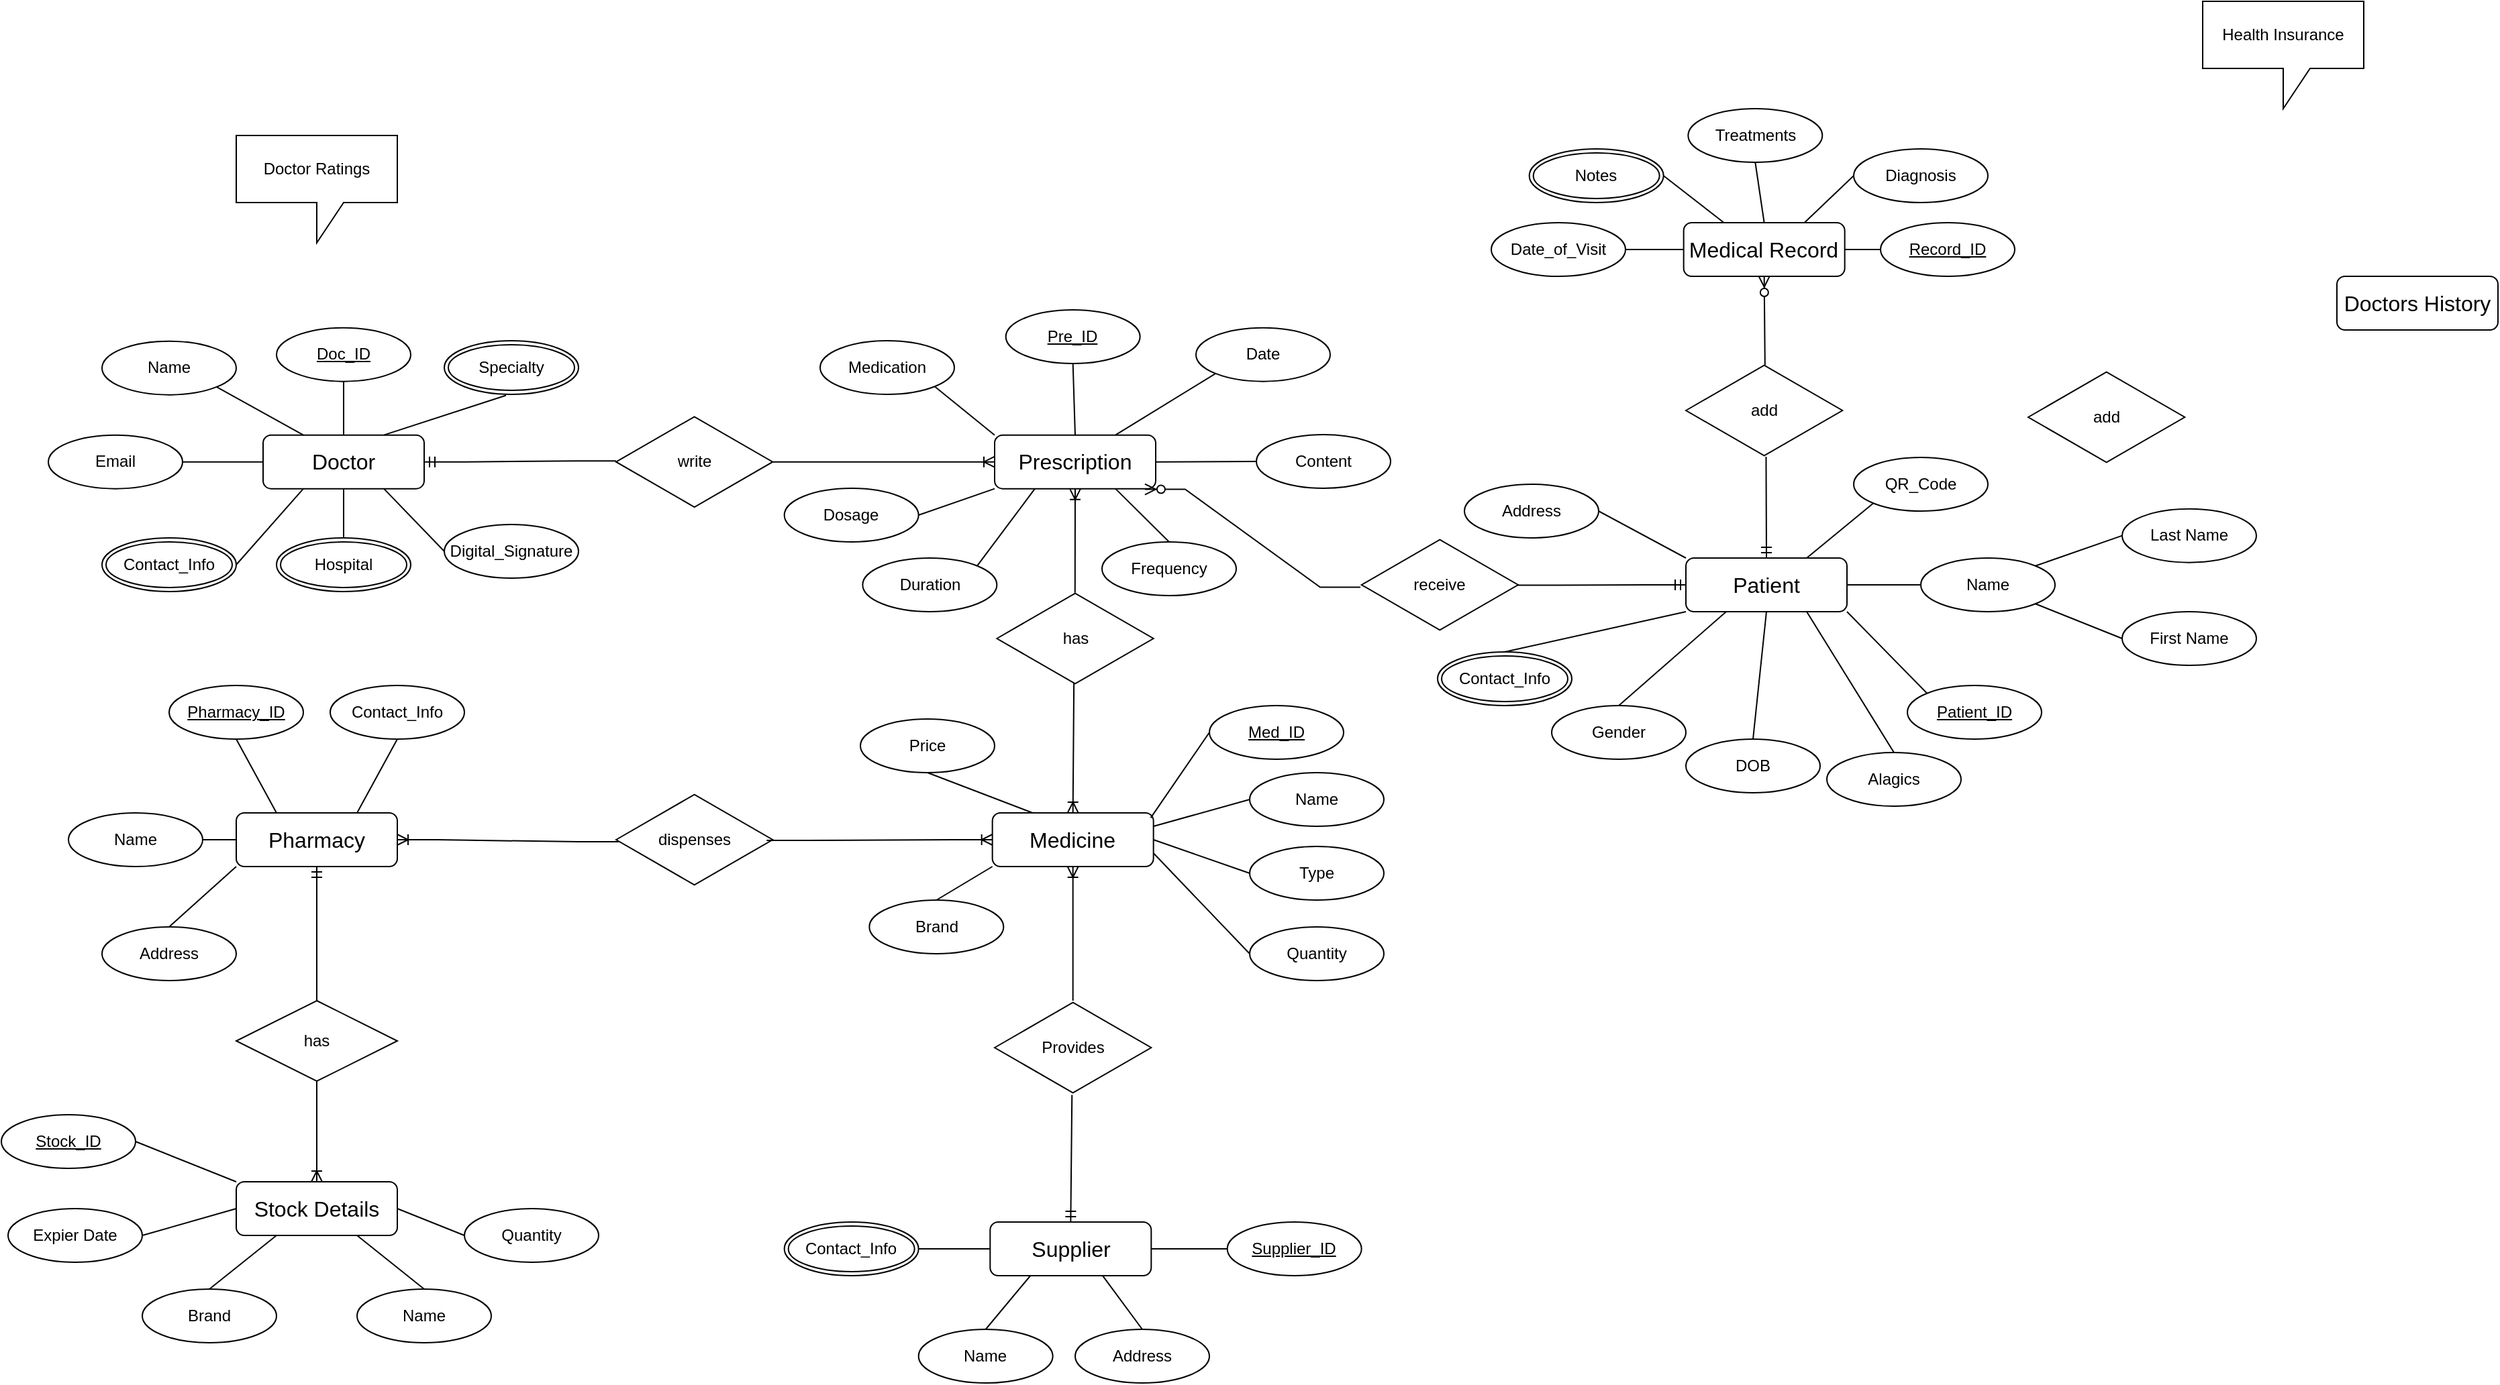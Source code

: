 <mxfile version="24.6.3" type="github">
  <diagram name="Page-1" id="iVzlun0QSoS3-AnxW-2T">
    <mxGraphModel dx="1509" dy="819" grid="1" gridSize="10" guides="1" tooltips="1" connect="1" arrows="1" fold="1" page="1" pageScale="1" pageWidth="850" pageHeight="1100" math="0" shadow="0">
      <root>
        <mxCell id="0" />
        <mxCell id="1" parent="0" />
        <mxCell id="OggEks25qi9N1Qm2_PGX-1" value="&lt;font size=&quot;3&quot;&gt;Doctor&lt;/font&gt;" style="rounded=1;whiteSpace=wrap;html=1;" vertex="1" parent="1">
          <mxGeometry x="455" y="573.33" width="120" height="40" as="geometry" />
        </mxCell>
        <mxCell id="OggEks25qi9N1Qm2_PGX-2" style="edgeStyle=orthogonalEdgeStyle;rounded=0;orthogonalLoop=1;jettySize=auto;html=1;exitX=0.5;exitY=1;exitDx=0;exitDy=0;" edge="1" parent="1" source="OggEks25qi9N1Qm2_PGX-1" target="OggEks25qi9N1Qm2_PGX-1">
          <mxGeometry relative="1" as="geometry" />
        </mxCell>
        <mxCell id="OggEks25qi9N1Qm2_PGX-3" value="&lt;font size=&quot;3&quot;&gt;Prescription&lt;/font&gt;" style="rounded=1;whiteSpace=wrap;html=1;" vertex="1" parent="1">
          <mxGeometry x="1000" y="573.33" width="120" height="40" as="geometry" />
        </mxCell>
        <mxCell id="OggEks25qi9N1Qm2_PGX-4" value="write" style="html=1;whiteSpace=wrap;aspect=fixed;shape=isoRectangle;" vertex="1" parent="1">
          <mxGeometry x="718" y="558.33" width="116.66" height="70" as="geometry" />
        </mxCell>
        <mxCell id="OggEks25qi9N1Qm2_PGX-5" value="&lt;font size=&quot;3&quot;&gt;Patient&lt;/font&gt;" style="rounded=1;whiteSpace=wrap;html=1;" vertex="1" parent="1">
          <mxGeometry x="1515" y="665" width="120" height="40" as="geometry" />
        </mxCell>
        <mxCell id="OggEks25qi9N1Qm2_PGX-6" value="&lt;font size=&quot;3&quot;&gt;Medicine&lt;/font&gt;" style="rounded=1;whiteSpace=wrap;html=1;" vertex="1" parent="1">
          <mxGeometry x="998.33" y="855" width="120" height="40" as="geometry" />
        </mxCell>
        <mxCell id="OggEks25qi9N1Qm2_PGX-7" value="&lt;font size=&quot;3&quot;&gt;Supplier&lt;/font&gt;" style="rounded=1;whiteSpace=wrap;html=1;" vertex="1" parent="1">
          <mxGeometry x="996.66" y="1160" width="120" height="40" as="geometry" />
        </mxCell>
        <mxCell id="OggEks25qi9N1Qm2_PGX-8" value="&lt;font size=&quot;3&quot;&gt;Pharmacy&lt;/font&gt;" style="rounded=1;whiteSpace=wrap;html=1;" vertex="1" parent="1">
          <mxGeometry x="435" y="855" width="120" height="40" as="geometry" />
        </mxCell>
        <mxCell id="OggEks25qi9N1Qm2_PGX-9" value="Provides" style="html=1;whiteSpace=wrap;aspect=fixed;shape=isoRectangle;" vertex="1" parent="1">
          <mxGeometry x="1000" y="995" width="116.66" height="70" as="geometry" />
        </mxCell>
        <mxCell id="OggEks25qi9N1Qm2_PGX-10" value="receive" style="html=1;whiteSpace=wrap;aspect=fixed;shape=isoRectangle;" vertex="1" parent="1">
          <mxGeometry x="1273.33" y="650" width="116.66" height="70" as="geometry" />
        </mxCell>
        <mxCell id="OggEks25qi9N1Qm2_PGX-11" value="dispenses" style="html=1;whiteSpace=wrap;aspect=fixed;shape=isoRectangle;" vertex="1" parent="1">
          <mxGeometry x="718" y="840" width="116.66" height="70" as="geometry" />
        </mxCell>
        <mxCell id="OggEks25qi9N1Qm2_PGX-12" value="Email" style="ellipse;whiteSpace=wrap;html=1;align=center;" vertex="1" parent="1">
          <mxGeometry x="295" y="573.33" width="100" height="40" as="geometry" />
        </mxCell>
        <mxCell id="OggEks25qi9N1Qm2_PGX-14" value="Name" style="ellipse;whiteSpace=wrap;html=1;align=center;" vertex="1" parent="1">
          <mxGeometry x="335" y="503.33" width="100" height="40" as="geometry" />
        </mxCell>
        <mxCell id="OggEks25qi9N1Qm2_PGX-15" value="Date" style="ellipse;whiteSpace=wrap;html=1;align=center;" vertex="1" parent="1">
          <mxGeometry x="1150" y="493.33" width="100" height="40" as="geometry" />
        </mxCell>
        <mxCell id="OggEks25qi9N1Qm2_PGX-17" value="Gender" style="ellipse;whiteSpace=wrap;html=1;align=center;" vertex="1" parent="1">
          <mxGeometry x="1415" y="775" width="100" height="40" as="geometry" />
        </mxCell>
        <mxCell id="OggEks25qi9N1Qm2_PGX-18" value="Name" style="ellipse;whiteSpace=wrap;html=1;align=center;" vertex="1" parent="1">
          <mxGeometry x="1690" y="665" width="100" height="40" as="geometry" />
        </mxCell>
        <mxCell id="OggEks25qi9N1Qm2_PGX-19" value="DOB" style="ellipse;whiteSpace=wrap;html=1;align=center;" vertex="1" parent="1">
          <mxGeometry x="1515" y="800" width="100" height="40" as="geometry" />
        </mxCell>
        <mxCell id="OggEks25qi9N1Qm2_PGX-20" value="has" style="html=1;whiteSpace=wrap;aspect=fixed;shape=isoRectangle;" vertex="1" parent="1">
          <mxGeometry x="1001.67" y="690" width="116.66" height="70" as="geometry" />
        </mxCell>
        <mxCell id="OggEks25qi9N1Qm2_PGX-21" value="Name" style="ellipse;whiteSpace=wrap;html=1;align=center;" vertex="1" parent="1">
          <mxGeometry x="310" y="855" width="100" height="40" as="geometry" />
        </mxCell>
        <mxCell id="OggEks25qi9N1Qm2_PGX-23" value="Contact_Info" style="ellipse;whiteSpace=wrap;html=1;align=center;" vertex="1" parent="1">
          <mxGeometry x="505" y="760" width="100" height="40" as="geometry" />
        </mxCell>
        <mxCell id="OggEks25qi9N1Qm2_PGX-24" value="Name" style="ellipse;whiteSpace=wrap;html=1;align=center;" vertex="1" parent="1">
          <mxGeometry x="943.33" y="1240" width="100" height="40" as="geometry" />
        </mxCell>
        <mxCell id="OggEks25qi9N1Qm2_PGX-25" value="Name" style="ellipse;whiteSpace=wrap;html=1;align=center;" vertex="1" parent="1">
          <mxGeometry x="1190" y="825" width="100" height="40" as="geometry" />
        </mxCell>
        <mxCell id="OggEks25qi9N1Qm2_PGX-26" value="Type" style="ellipse;whiteSpace=wrap;html=1;align=center;" vertex="1" parent="1">
          <mxGeometry x="1190" y="880" width="100" height="40" as="geometry" />
        </mxCell>
        <mxCell id="OggEks25qi9N1Qm2_PGX-27" value="Quantity" style="ellipse;whiteSpace=wrap;html=1;align=center;" vertex="1" parent="1">
          <mxGeometry x="1190" y="940" width="100" height="40" as="geometry" />
        </mxCell>
        <mxCell id="OggEks25qi9N1Qm2_PGX-28" style="edgeStyle=orthogonalEdgeStyle;rounded=0;orthogonalLoop=1;jettySize=auto;html=1;exitX=0.5;exitY=1;exitDx=0;exitDy=0;" edge="1" parent="1" source="OggEks25qi9N1Qm2_PGX-26" target="OggEks25qi9N1Qm2_PGX-26">
          <mxGeometry relative="1" as="geometry" />
        </mxCell>
        <mxCell id="OggEks25qi9N1Qm2_PGX-29" value="Price" style="ellipse;whiteSpace=wrap;html=1;align=center;" vertex="1" parent="1">
          <mxGeometry x="900.0" y="785" width="100" height="40" as="geometry" />
        </mxCell>
        <mxCell id="OggEks25qi9N1Qm2_PGX-30" style="line;strokeWidth=1;rotatable=0;dashed=0;labelPosition=right;align=left;verticalAlign=middle;spacingTop=0;spacingLeft=6;points=[];portConstraint=eastwest;" edge="1" parent="1">
          <mxGeometry relative="1" as="geometry">
            <mxPoint x="475" y="900" as="targetPoint" />
            <mxPoint x="419.729" y="789.618" as="sourcePoint" />
          </mxGeometry>
        </mxCell>
        <mxCell id="OggEks25qi9N1Qm2_PGX-32" value="" style="endArrow=none;html=1;rounded=0;exitX=1;exitY=0.5;exitDx=0;exitDy=0;entryX=0;entryY=0.5;entryDx=0;entryDy=0;" edge="1" parent="1" source="OggEks25qi9N1Qm2_PGX-21" target="OggEks25qi9N1Qm2_PGX-8">
          <mxGeometry relative="1" as="geometry">
            <mxPoint x="575" y="910" as="sourcePoint" />
            <mxPoint x="735" y="910" as="targetPoint" />
          </mxGeometry>
        </mxCell>
        <mxCell id="OggEks25qi9N1Qm2_PGX-33" value="" style="endArrow=none;html=1;rounded=0;exitX=0.5;exitY=1;exitDx=0;exitDy=0;entryX=0.25;entryY=0;entryDx=0;entryDy=0;" edge="1" parent="1" source="OggEks25qi9N1Qm2_PGX-95" target="OggEks25qi9N1Qm2_PGX-8">
          <mxGeometry relative="1" as="geometry">
            <mxPoint x="375.0" y="860.0" as="sourcePoint" />
            <mxPoint x="430" y="840" as="targetPoint" />
          </mxGeometry>
        </mxCell>
        <mxCell id="OggEks25qi9N1Qm2_PGX-35" value="" style="endArrow=none;html=1;rounded=0;entryX=0.75;entryY=0;entryDx=0;entryDy=0;exitX=0.5;exitY=1;exitDx=0;exitDy=0;" edge="1" parent="1" source="OggEks25qi9N1Qm2_PGX-23" target="OggEks25qi9N1Qm2_PGX-8">
          <mxGeometry relative="1" as="geometry">
            <mxPoint x="565" y="790" as="sourcePoint" />
            <mxPoint x="555" y="895" as="targetPoint" />
          </mxGeometry>
        </mxCell>
        <mxCell id="OggEks25qi9N1Qm2_PGX-36" value="" style="endArrow=none;html=1;rounded=0;entryX=0.25;entryY=0;entryDx=0;entryDy=0;exitX=0.5;exitY=1;exitDx=0;exitDy=0;" edge="1" parent="1" source="OggEks25qi9N1Qm2_PGX-29" target="OggEks25qi9N1Qm2_PGX-6">
          <mxGeometry relative="1" as="geometry">
            <mxPoint x="785" y="780" as="sourcePoint" />
            <mxPoint x="945" y="780" as="targetPoint" />
          </mxGeometry>
        </mxCell>
        <mxCell id="OggEks25qi9N1Qm2_PGX-37" value="" style="endArrow=none;html=1;rounded=0;entryX=0;entryY=0.5;entryDx=0;entryDy=0;exitX=1;exitY=0.75;exitDx=0;exitDy=0;" edge="1" parent="1" source="OggEks25qi9N1Qm2_PGX-6" target="OggEks25qi9N1Qm2_PGX-27">
          <mxGeometry relative="1" as="geometry">
            <mxPoint x="1098.33" y="970.14" as="sourcePoint" />
            <mxPoint x="1133.33" y="929.14" as="targetPoint" />
          </mxGeometry>
        </mxCell>
        <mxCell id="OggEks25qi9N1Qm2_PGX-38" value="" style="endArrow=none;html=1;rounded=0;exitX=1;exitY=0.25;exitDx=0;exitDy=0;entryX=0;entryY=0.5;entryDx=0;entryDy=0;" edge="1" parent="1" source="OggEks25qi9N1Qm2_PGX-6" target="OggEks25qi9N1Qm2_PGX-25">
          <mxGeometry relative="1" as="geometry">
            <mxPoint x="1144.16" y="906" as="sourcePoint" />
            <mxPoint x="1179" y="865" as="targetPoint" />
          </mxGeometry>
        </mxCell>
        <mxCell id="OggEks25qi9N1Qm2_PGX-39" value="" style="endArrow=none;html=1;rounded=0;entryX=0;entryY=0.5;entryDx=0;entryDy=0;exitX=1;exitY=0.5;exitDx=0;exitDy=0;" edge="1" parent="1" source="OggEks25qi9N1Qm2_PGX-6" target="OggEks25qi9N1Qm2_PGX-26">
          <mxGeometry relative="1" as="geometry">
            <mxPoint x="1151.66" y="941" as="sourcePoint" />
            <mxPoint x="1186.66" y="900" as="targetPoint" />
          </mxGeometry>
        </mxCell>
        <mxCell id="OggEks25qi9N1Qm2_PGX-40" value="" style="endArrow=none;html=1;rounded=0;entryX=0;entryY=0.5;entryDx=0;entryDy=0;exitX=0.983;exitY=0.092;exitDx=0;exitDy=0;exitPerimeter=0;" edge="1" parent="1" source="OggEks25qi9N1Qm2_PGX-6" target="OggEks25qi9N1Qm2_PGX-98">
          <mxGeometry relative="1" as="geometry">
            <mxPoint x="1111.66" y="831" as="sourcePoint" />
            <mxPoint x="1151.66" y="795" as="targetPoint" />
          </mxGeometry>
        </mxCell>
        <mxCell id="OggEks25qi9N1Qm2_PGX-41" value="" style="endArrow=none;html=1;rounded=0;entryX=0;entryY=0.5;entryDx=0;entryDy=0;exitX=1;exitY=0.5;exitDx=0;exitDy=0;" edge="1" parent="1" source="OggEks25qi9N1Qm2_PGX-7" target="OggEks25qi9N1Qm2_PGX-99">
          <mxGeometry relative="1" as="geometry">
            <mxPoint x="768.33" y="1265" as="sourcePoint" />
            <mxPoint x="1173.33" y="1180" as="targetPoint" />
          </mxGeometry>
        </mxCell>
        <mxCell id="OggEks25qi9N1Qm2_PGX-42" value="" style="endArrow=none;html=1;rounded=0;entryX=0.5;entryY=0;entryDx=0;entryDy=0;exitX=0.25;exitY=1;exitDx=0;exitDy=0;" edge="1" parent="1" source="OggEks25qi9N1Qm2_PGX-7" target="OggEks25qi9N1Qm2_PGX-24">
          <mxGeometry relative="1" as="geometry">
            <mxPoint x="778.33" y="1295" as="sourcePoint" />
            <mxPoint x="938.33" y="1295" as="targetPoint" />
          </mxGeometry>
        </mxCell>
        <mxCell id="OggEks25qi9N1Qm2_PGX-43" value="" style="endArrow=none;html=1;rounded=0;entryX=0;entryY=0.5;entryDx=0;entryDy=0;exitX=1;exitY=0.5;exitDx=0;exitDy=0;" edge="1" parent="1" source="OggEks25qi9N1Qm2_PGX-169" target="OggEks25qi9N1Qm2_PGX-7">
          <mxGeometry relative="1" as="geometry">
            <mxPoint x="943.33" y="1180" as="sourcePoint" />
            <mxPoint x="978.33" y="1172.5" as="targetPoint" />
          </mxGeometry>
        </mxCell>
        <mxCell id="OggEks25qi9N1Qm2_PGX-44" value="" style="endArrow=none;html=1;rounded=0;exitX=1;exitY=1;exitDx=0;exitDy=0;entryX=0;entryY=0;entryDx=0;entryDy=0;" edge="1" parent="1" source="OggEks25qi9N1Qm2_PGX-5" target="OggEks25qi9N1Qm2_PGX-165">
          <mxGeometry relative="1" as="geometry">
            <mxPoint x="1965" y="630" as="sourcePoint" />
            <mxPoint x="1480" y="598.33" as="targetPoint" />
          </mxGeometry>
        </mxCell>
        <mxCell id="OggEks25qi9N1Qm2_PGX-45" value="" style="endArrow=none;html=1;rounded=0;exitX=1;exitY=0.5;exitDx=0;exitDy=0;entryX=0;entryY=0.5;entryDx=0;entryDy=0;" edge="1" parent="1" source="OggEks25qi9N1Qm2_PGX-5" target="OggEks25qi9N1Qm2_PGX-18">
          <mxGeometry relative="1" as="geometry">
            <mxPoint x="1955" y="659.17" as="sourcePoint" />
            <mxPoint x="2115" y="659.17" as="targetPoint" />
          </mxGeometry>
        </mxCell>
        <mxCell id="OggEks25qi9N1Qm2_PGX-46" value="" style="endArrow=none;html=1;rounded=0;exitX=0.5;exitY=1;exitDx=0;exitDy=0;entryX=0.5;entryY=0;entryDx=0;entryDy=0;" edge="1" parent="1" source="OggEks25qi9N1Qm2_PGX-5" target="OggEks25qi9N1Qm2_PGX-19">
          <mxGeometry relative="1" as="geometry">
            <mxPoint x="1945" y="700" as="sourcePoint" />
            <mxPoint x="2105" y="700" as="targetPoint" />
          </mxGeometry>
        </mxCell>
        <mxCell id="OggEks25qi9N1Qm2_PGX-47" value="" style="endArrow=none;html=1;rounded=0;exitX=0.25;exitY=1;exitDx=0;exitDy=0;entryX=0.5;entryY=0;entryDx=0;entryDy=0;" edge="1" parent="1" source="OggEks25qi9N1Qm2_PGX-5" target="OggEks25qi9N1Qm2_PGX-17">
          <mxGeometry relative="1" as="geometry">
            <mxPoint x="1935" y="730" as="sourcePoint" />
            <mxPoint x="2095" y="730" as="targetPoint" />
          </mxGeometry>
        </mxCell>
        <mxCell id="OggEks25qi9N1Qm2_PGX-48" value="" style="endArrow=none;html=1;rounded=0;exitX=0.5;exitY=0;exitDx=0;exitDy=0;entryX=0;entryY=1;entryDx=0;entryDy=0;" edge="1" parent="1" source="OggEks25qi9N1Qm2_PGX-109" target="OggEks25qi9N1Qm2_PGX-5">
          <mxGeometry relative="1" as="geometry">
            <mxPoint x="1390" y="735" as="sourcePoint" />
            <mxPoint x="2085" y="760" as="targetPoint" />
          </mxGeometry>
        </mxCell>
        <mxCell id="OggEks25qi9N1Qm2_PGX-49" value="" style="endArrow=none;html=1;rounded=0;entryX=0;entryY=0.5;entryDx=0;entryDy=0;exitX=1;exitY=0.5;exitDx=0;exitDy=0;" edge="1" parent="1" source="OggEks25qi9N1Qm2_PGX-12" target="OggEks25qi9N1Qm2_PGX-1">
          <mxGeometry relative="1" as="geometry">
            <mxPoint x="355" y="663.33" as="sourcePoint" />
            <mxPoint x="515" y="663.33" as="targetPoint" />
          </mxGeometry>
        </mxCell>
        <mxCell id="OggEks25qi9N1Qm2_PGX-50" value="" style="endArrow=none;html=1;rounded=0;entryX=0.25;entryY=0;entryDx=0;entryDy=0;exitX=1;exitY=1;exitDx=0;exitDy=0;" edge="1" parent="1" source="OggEks25qi9N1Qm2_PGX-14" target="OggEks25qi9N1Qm2_PGX-1">
          <mxGeometry relative="1" as="geometry">
            <mxPoint x="325" y="673.33" as="sourcePoint" />
            <mxPoint x="485" y="673.33" as="targetPoint" />
          </mxGeometry>
        </mxCell>
        <mxCell id="OggEks25qi9N1Qm2_PGX-51" value="" style="endArrow=none;html=1;rounded=0;entryX=0.5;entryY=0;entryDx=0;entryDy=0;exitX=0.5;exitY=1;exitDx=0;exitDy=0;" edge="1" parent="1" source="OggEks25qi9N1Qm2_PGX-66" target="OggEks25qi9N1Qm2_PGX-1">
          <mxGeometry relative="1" as="geometry">
            <mxPoint x="515" y="543.33" as="sourcePoint" />
            <mxPoint x="505" y="683.33" as="targetPoint" />
          </mxGeometry>
        </mxCell>
        <mxCell id="OggEks25qi9N1Qm2_PGX-52" value="" style="endArrow=none;html=1;rounded=0;entryX=0.46;entryY=1.018;entryDx=0;entryDy=0;exitX=0.75;exitY=0;exitDx=0;exitDy=0;entryPerimeter=0;" edge="1" parent="1" source="OggEks25qi9N1Qm2_PGX-1" target="OggEks25qi9N1Qm2_PGX-131">
          <mxGeometry relative="1" as="geometry">
            <mxPoint x="395" y="703.33" as="sourcePoint" />
            <mxPoint x="645.0" y="543.33" as="targetPoint" />
          </mxGeometry>
        </mxCell>
        <mxCell id="OggEks25qi9N1Qm2_PGX-53" value="" style="endArrow=none;html=1;rounded=0;entryX=0.5;entryY=1;entryDx=0;entryDy=0;exitX=0.5;exitY=0;exitDx=0;exitDy=0;" edge="1" parent="1" source="OggEks25qi9N1Qm2_PGX-3" target="OggEks25qi9N1Qm2_PGX-96">
          <mxGeometry relative="1" as="geometry">
            <mxPoint x="540" y="693.33" as="sourcePoint" />
            <mxPoint x="1045" y="520" as="targetPoint" />
          </mxGeometry>
        </mxCell>
        <mxCell id="OggEks25qi9N1Qm2_PGX-54" value="" style="endArrow=none;html=1;rounded=0;entryX=0;entryY=1;entryDx=0;entryDy=0;exitX=0.75;exitY=0;exitDx=0;exitDy=0;" edge="1" parent="1" source="OggEks25qi9N1Qm2_PGX-3" target="OggEks25qi9N1Qm2_PGX-15">
          <mxGeometry relative="1" as="geometry">
            <mxPoint x="750" y="653.33" as="sourcePoint" />
            <mxPoint x="910" y="653.33" as="targetPoint" />
          </mxGeometry>
        </mxCell>
        <mxCell id="OggEks25qi9N1Qm2_PGX-55" value="" style="edgeStyle=entityRelationEdgeStyle;fontSize=12;html=1;endArrow=ERoneToMany;rounded=0;entryX=0;entryY=0.5;entryDx=0;entryDy=0;exitX=0.961;exitY=0.507;exitDx=0;exitDy=0;exitPerimeter=0;" edge="1" parent="1" source="OggEks25qi9N1Qm2_PGX-11" target="OggEks25qi9N1Qm2_PGX-6">
          <mxGeometry width="100" height="100" relative="1" as="geometry">
            <mxPoint x="875" y="880" as="sourcePoint" />
            <mxPoint x="975" y="780" as="targetPoint" />
          </mxGeometry>
        </mxCell>
        <mxCell id="OggEks25qi9N1Qm2_PGX-56" value="" style="edgeStyle=entityRelationEdgeStyle;fontSize=12;html=1;endArrow=ERoneToMany;rounded=0;exitX=0.018;exitY=0.522;exitDx=0;exitDy=0;exitPerimeter=0;entryX=1;entryY=0.5;entryDx=0;entryDy=0;" edge="1" parent="1" source="OggEks25qi9N1Qm2_PGX-11" target="OggEks25qi9N1Qm2_PGX-8">
          <mxGeometry width="100" height="100" relative="1" as="geometry">
            <mxPoint x="567" y="900" as="sourcePoint" />
            <mxPoint x="685" y="990" as="targetPoint" />
          </mxGeometry>
        </mxCell>
        <mxCell id="OggEks25qi9N1Qm2_PGX-57" value="" style="edgeStyle=entityRelationEdgeStyle;fontSize=12;html=1;endArrow=ERmandOne;rounded=0;exitX=-0.001;exitY=0.49;exitDx=0;exitDy=0;exitPerimeter=0;entryX=1;entryY=0.5;entryDx=0;entryDy=0;" edge="1" parent="1" source="OggEks25qi9N1Qm2_PGX-4" target="OggEks25qi9N1Qm2_PGX-1">
          <mxGeometry width="100" height="100" relative="1" as="geometry">
            <mxPoint x="1345" y="800" as="sourcePoint" />
            <mxPoint x="1445" y="700" as="targetPoint" />
          </mxGeometry>
        </mxCell>
        <mxCell id="OggEks25qi9N1Qm2_PGX-58" value="" style="edgeStyle=entityRelationEdgeStyle;fontSize=12;html=1;endArrow=ERoneToMany;rounded=0;entryX=0;entryY=0.5;entryDx=0;entryDy=0;exitX=1.002;exitY=0.501;exitDx=0;exitDy=0;exitPerimeter=0;" edge="1" parent="1" source="OggEks25qi9N1Qm2_PGX-4" target="OggEks25qi9N1Qm2_PGX-3">
          <mxGeometry width="100" height="100" relative="1" as="geometry">
            <mxPoint x="1345" y="800" as="sourcePoint" />
            <mxPoint x="1445" y="700" as="targetPoint" />
          </mxGeometry>
        </mxCell>
        <mxCell id="OggEks25qi9N1Qm2_PGX-59" value="" style="fontSize=12;html=1;endArrow=ERoneToMany;rounded=0;entryX=0.5;entryY=1;entryDx=0;entryDy=0;exitX=0.499;exitY=0.013;exitDx=0;exitDy=0;exitPerimeter=0;" edge="1" parent="1" source="OggEks25qi9N1Qm2_PGX-20" target="OggEks25qi9N1Qm2_PGX-3">
          <mxGeometry width="100" height="100" relative="1" as="geometry">
            <mxPoint x="825" y="740" as="sourcePoint" />
            <mxPoint x="925" y="640" as="targetPoint" />
          </mxGeometry>
        </mxCell>
        <mxCell id="OggEks25qi9N1Qm2_PGX-60" value="" style="fontSize=12;html=1;endArrow=ERoneToMany;rounded=0;entryX=0.5;entryY=0;entryDx=0;entryDy=0;exitX=0.492;exitY=0.974;exitDx=0;exitDy=0;exitPerimeter=0;" edge="1" parent="1" source="OggEks25qi9N1Qm2_PGX-20" target="OggEks25qi9N1Qm2_PGX-6">
          <mxGeometry width="100" height="100" relative="1" as="geometry">
            <mxPoint x="860" y="760" as="sourcePoint" />
            <mxPoint x="960" y="660" as="targetPoint" />
          </mxGeometry>
        </mxCell>
        <mxCell id="OggEks25qi9N1Qm2_PGX-61" value="" style="edgeStyle=entityRelationEdgeStyle;fontSize=12;html=1;endArrow=ERmandOne;rounded=0;entryX=0;entryY=0.5;entryDx=0;entryDy=0;exitX=0.994;exitY=0.504;exitDx=0;exitDy=0;exitPerimeter=0;" edge="1" parent="1" source="OggEks25qi9N1Qm2_PGX-10" target="OggEks25qi9N1Qm2_PGX-5">
          <mxGeometry width="100" height="100" relative="1" as="geometry">
            <mxPoint x="1375" y="650" as="sourcePoint" />
            <mxPoint x="1475" y="550" as="targetPoint" />
          </mxGeometry>
        </mxCell>
        <mxCell id="OggEks25qi9N1Qm2_PGX-62" value="" style="fontSize=12;html=1;endArrow=ERoneToMany;rounded=0;entryX=0.5;entryY=1;entryDx=0;entryDy=0;exitX=0.5;exitY=0;exitDx=0;exitDy=0;exitPerimeter=0;" edge="1" parent="1" source="OggEks25qi9N1Qm2_PGX-9" target="OggEks25qi9N1Qm2_PGX-6">
          <mxGeometry width="100" height="100" relative="1" as="geometry">
            <mxPoint x="855" y="1140" as="sourcePoint" />
            <mxPoint x="955" y="1040" as="targetPoint" />
          </mxGeometry>
        </mxCell>
        <mxCell id="OggEks25qi9N1Qm2_PGX-63" value="" style="fontSize=12;html=1;endArrow=ERmandOne;rounded=0;entryX=0.5;entryY=0;entryDx=0;entryDy=0;exitX=0.494;exitY=1.003;exitDx=0;exitDy=0;exitPerimeter=0;" edge="1" parent="1" source="OggEks25qi9N1Qm2_PGX-9" target="OggEks25qi9N1Qm2_PGX-7">
          <mxGeometry width="100" height="100" relative="1" as="geometry">
            <mxPoint x="995" y="1170" as="sourcePoint" />
            <mxPoint x="1095" y="1070" as="targetPoint" />
          </mxGeometry>
        </mxCell>
        <mxCell id="OggEks25qi9N1Qm2_PGX-64" value="" style="endArrow=none;html=1;rounded=0;entryX=0.5;entryY=1;entryDx=0;entryDy=0;exitX=0.5;exitY=0;exitDx=0;exitDy=0;" edge="1" parent="1" source="OggEks25qi9N1Qm2_PGX-65" target="OggEks25qi9N1Qm2_PGX-1">
          <mxGeometry relative="1" as="geometry">
            <mxPoint x="235" y="720" as="sourcePoint" />
            <mxPoint x="395" y="720" as="targetPoint" />
          </mxGeometry>
        </mxCell>
        <mxCell id="OggEks25qi9N1Qm2_PGX-65" value="Hospital" style="ellipse;shape=doubleEllipse;margin=3;whiteSpace=wrap;html=1;align=center;" vertex="1" parent="1">
          <mxGeometry x="465" y="650" width="100" height="40" as="geometry" />
        </mxCell>
        <mxCell id="OggEks25qi9N1Qm2_PGX-66" value="Doc_ID" style="ellipse;whiteSpace=wrap;html=1;align=center;fontStyle=4;" vertex="1" parent="1">
          <mxGeometry x="465" y="493.33" width="100" height="40" as="geometry" />
        </mxCell>
        <mxCell id="OggEks25qi9N1Qm2_PGX-67" value="Content" style="ellipse;whiteSpace=wrap;html=1;align=center;" vertex="1" parent="1">
          <mxGeometry x="1195" y="573" width="100" height="40" as="geometry" />
        </mxCell>
        <mxCell id="OggEks25qi9N1Qm2_PGX-68" value="" style="endArrow=none;html=1;rounded=0;exitX=1;exitY=0.5;exitDx=0;exitDy=0;entryX=0;entryY=0.5;entryDx=0;entryDy=0;" edge="1" parent="1" source="OggEks25qi9N1Qm2_PGX-3" target="OggEks25qi9N1Qm2_PGX-67">
          <mxGeometry relative="1" as="geometry">
            <mxPoint x="1075" y="650" as="sourcePoint" />
            <mxPoint x="1235" y="650" as="targetPoint" />
          </mxGeometry>
        </mxCell>
        <mxCell id="OggEks25qi9N1Qm2_PGX-69" value="" style="edgeStyle=entityRelationEdgeStyle;fontSize=12;html=1;endArrow=ERzeroToMany;endFill=1;rounded=0;entryX=0.933;entryY=1.011;entryDx=0;entryDy=0;entryPerimeter=0;exitX=-0.007;exitY=0.525;exitDx=0;exitDy=0;exitPerimeter=0;" edge="1" parent="1" source="OggEks25qi9N1Qm2_PGX-10" target="OggEks25qi9N1Qm2_PGX-3">
          <mxGeometry width="100" height="100" relative="1" as="geometry">
            <mxPoint x="1135" y="800" as="sourcePoint" />
            <mxPoint x="1235" y="700" as="targetPoint" />
          </mxGeometry>
        </mxCell>
        <mxCell id="OggEks25qi9N1Qm2_PGX-70" value="Brand" style="ellipse;whiteSpace=wrap;html=1;align=center;" vertex="1" parent="1">
          <mxGeometry x="906.66" y="920" width="100" height="40" as="geometry" />
        </mxCell>
        <mxCell id="OggEks25qi9N1Qm2_PGX-71" value="" style="endArrow=none;html=1;rounded=0;entryX=0;entryY=1;entryDx=0;entryDy=0;exitX=0.5;exitY=0;exitDx=0;exitDy=0;" edge="1" parent="1" source="OggEks25qi9N1Qm2_PGX-70" target="OggEks25qi9N1Qm2_PGX-6">
          <mxGeometry relative="1" as="geometry">
            <mxPoint x="1005" y="1050" as="sourcePoint" />
            <mxPoint x="1165" y="1050" as="targetPoint" />
          </mxGeometry>
        </mxCell>
        <mxCell id="OggEks25qi9N1Qm2_PGX-72" value="&lt;font size=&quot;3&quot;&gt;Stock Details&lt;/font&gt;" style="rounded=1;whiteSpace=wrap;html=1;" vertex="1" parent="1">
          <mxGeometry x="435" y="1130" width="120" height="40" as="geometry" />
        </mxCell>
        <mxCell id="OggEks25qi9N1Qm2_PGX-73" value="Brand" style="ellipse;whiteSpace=wrap;html=1;align=center;" vertex="1" parent="1">
          <mxGeometry x="365" y="1210" width="100" height="40" as="geometry" />
        </mxCell>
        <mxCell id="OggEks25qi9N1Qm2_PGX-74" value="Name" style="ellipse;whiteSpace=wrap;html=1;align=center;" vertex="1" parent="1">
          <mxGeometry x="525" y="1210" width="100" height="40" as="geometry" />
        </mxCell>
        <mxCell id="OggEks25qi9N1Qm2_PGX-75" value="Quantity" style="ellipse;whiteSpace=wrap;html=1;align=center;" vertex="1" parent="1">
          <mxGeometry x="605" y="1150" width="100" height="40" as="geometry" />
        </mxCell>
        <mxCell id="OggEks25qi9N1Qm2_PGX-76" value="Expier Date" style="ellipse;whiteSpace=wrap;html=1;align=center;" vertex="1" parent="1">
          <mxGeometry x="265" y="1150" width="100" height="40" as="geometry" />
        </mxCell>
        <mxCell id="OggEks25qi9N1Qm2_PGX-77" value="has" style="shape=rhombus;perimeter=rhombusPerimeter;whiteSpace=wrap;html=1;align=center;" vertex="1" parent="1">
          <mxGeometry x="435" y="995" width="120" height="60" as="geometry" />
        </mxCell>
        <mxCell id="OggEks25qi9N1Qm2_PGX-78" value="" style="fontSize=12;html=1;endArrow=ERoneToMany;rounded=0;entryX=0.5;entryY=0;entryDx=0;entryDy=0;exitX=0.5;exitY=1;exitDx=0;exitDy=0;" edge="1" parent="1" source="OggEks25qi9N1Qm2_PGX-77" target="OggEks25qi9N1Qm2_PGX-72">
          <mxGeometry width="100" height="100" relative="1" as="geometry">
            <mxPoint x="495" y="1040" as="sourcePoint" />
            <mxPoint x="595" y="940" as="targetPoint" />
          </mxGeometry>
        </mxCell>
        <mxCell id="OggEks25qi9N1Qm2_PGX-79" value="" style="fontSize=12;html=1;endArrow=ERmandOne;rounded=0;entryX=0.5;entryY=1;entryDx=0;entryDy=0;exitX=0.5;exitY=0;exitDx=0;exitDy=0;" edge="1" parent="1" source="OggEks25qi9N1Qm2_PGX-77" target="OggEks25qi9N1Qm2_PGX-8">
          <mxGeometry width="100" height="100" relative="1" as="geometry">
            <mxPoint x="495" y="1040" as="sourcePoint" />
            <mxPoint x="595" y="940" as="targetPoint" />
          </mxGeometry>
        </mxCell>
        <mxCell id="OggEks25qi9N1Qm2_PGX-80" value="" style="endArrow=none;html=1;rounded=0;entryX=0.5;entryY=0;entryDx=0;entryDy=0;exitX=0.75;exitY=1;exitDx=0;exitDy=0;" edge="1" parent="1" source="OggEks25qi9N1Qm2_PGX-72" target="OggEks25qi9N1Qm2_PGX-74">
          <mxGeometry relative="1" as="geometry">
            <mxPoint x="465" y="1070" as="sourcePoint" />
            <mxPoint x="625" y="1070" as="targetPoint" />
          </mxGeometry>
        </mxCell>
        <mxCell id="OggEks25qi9N1Qm2_PGX-81" value="" style="endArrow=none;html=1;rounded=0;exitX=0.5;exitY=0;exitDx=0;exitDy=0;entryX=0.25;entryY=1;entryDx=0;entryDy=0;" edge="1" parent="1" source="OggEks25qi9N1Qm2_PGX-73" target="OggEks25qi9N1Qm2_PGX-72">
          <mxGeometry relative="1" as="geometry">
            <mxPoint x="465" y="1070" as="sourcePoint" />
            <mxPoint x="625" y="1070" as="targetPoint" />
          </mxGeometry>
        </mxCell>
        <mxCell id="OggEks25qi9N1Qm2_PGX-82" value="" style="endArrow=none;html=1;rounded=0;entryX=0;entryY=0.5;entryDx=0;entryDy=0;exitX=1;exitY=0.5;exitDx=0;exitDy=0;" edge="1" parent="1" source="OggEks25qi9N1Qm2_PGX-72" target="OggEks25qi9N1Qm2_PGX-75">
          <mxGeometry relative="1" as="geometry">
            <mxPoint x="465" y="1070" as="sourcePoint" />
            <mxPoint x="625" y="1070" as="targetPoint" />
          </mxGeometry>
        </mxCell>
        <mxCell id="OggEks25qi9N1Qm2_PGX-83" value="" style="endArrow=none;html=1;rounded=0;exitX=1;exitY=0.5;exitDx=0;exitDy=0;entryX=0;entryY=0.5;entryDx=0;entryDy=0;" edge="1" parent="1" source="OggEks25qi9N1Qm2_PGX-76" target="OggEks25qi9N1Qm2_PGX-72">
          <mxGeometry relative="1" as="geometry">
            <mxPoint x="465" y="1070" as="sourcePoint" />
            <mxPoint x="625" y="1070" as="targetPoint" />
          </mxGeometry>
        </mxCell>
        <mxCell id="OggEks25qi9N1Qm2_PGX-90" value="Address" style="ellipse;whiteSpace=wrap;html=1;align=center;" vertex="1" parent="1">
          <mxGeometry x="1350" y="610" width="100" height="40" as="geometry" />
        </mxCell>
        <mxCell id="OggEks25qi9N1Qm2_PGX-92" value="&lt;font size=&quot;3&quot;&gt;Doctors History&lt;/font&gt;" style="rounded=1;whiteSpace=wrap;html=1;" vertex="1" parent="1">
          <mxGeometry x="2000" y="455" width="120" height="40" as="geometry" />
        </mxCell>
        <mxCell id="OggEks25qi9N1Qm2_PGX-93" value="Stock_ID" style="ellipse;whiteSpace=wrap;html=1;align=center;fontStyle=4;" vertex="1" parent="1">
          <mxGeometry x="260" y="1080" width="100" height="40" as="geometry" />
        </mxCell>
        <mxCell id="OggEks25qi9N1Qm2_PGX-94" value="" style="endArrow=none;html=1;rounded=0;exitX=1;exitY=0.5;exitDx=0;exitDy=0;entryX=0;entryY=0;entryDx=0;entryDy=0;" edge="1" parent="1" source="OggEks25qi9N1Qm2_PGX-93" target="OggEks25qi9N1Qm2_PGX-72">
          <mxGeometry relative="1" as="geometry">
            <mxPoint x="360" y="1110" as="sourcePoint" />
            <mxPoint x="430" y="1090" as="targetPoint" />
          </mxGeometry>
        </mxCell>
        <mxCell id="OggEks25qi9N1Qm2_PGX-95" value="Pharmacy_ID" style="ellipse;whiteSpace=wrap;html=1;align=center;fontStyle=4;" vertex="1" parent="1">
          <mxGeometry x="385" y="760" width="100" height="40" as="geometry" />
        </mxCell>
        <mxCell id="OggEks25qi9N1Qm2_PGX-96" value="Pre_ID" style="ellipse;whiteSpace=wrap;html=1;align=center;fontStyle=4;" vertex="1" parent="1">
          <mxGeometry x="1008.33" y="480" width="100" height="40" as="geometry" />
        </mxCell>
        <mxCell id="OggEks25qi9N1Qm2_PGX-98" value="Med_ID" style="ellipse;whiteSpace=wrap;html=1;align=center;fontStyle=4;" vertex="1" parent="1">
          <mxGeometry x="1160" y="775" width="100" height="40" as="geometry" />
        </mxCell>
        <mxCell id="OggEks25qi9N1Qm2_PGX-99" value="Supplier_ID" style="ellipse;whiteSpace=wrap;html=1;align=center;fontStyle=4;" vertex="1" parent="1">
          <mxGeometry x="1173.33" y="1160" width="100" height="40" as="geometry" />
        </mxCell>
        <mxCell id="OggEks25qi9N1Qm2_PGX-100" value="add" style="html=1;whiteSpace=wrap;aspect=fixed;shape=isoRectangle;" vertex="1" parent="1">
          <mxGeometry x="1515" y="520" width="116.66" height="70" as="geometry" />
        </mxCell>
        <mxCell id="OggEks25qi9N1Qm2_PGX-101" value="add" style="html=1;whiteSpace=wrap;aspect=fixed;shape=isoRectangle;" vertex="1" parent="1">
          <mxGeometry x="1770" y="525" width="116.66" height="70" as="geometry" />
        </mxCell>
        <mxCell id="OggEks25qi9N1Qm2_PGX-102" value="" style="endArrow=none;html=1;rounded=0;entryX=1;entryY=0.5;entryDx=0;entryDy=0;exitX=0;exitY=0;exitDx=0;exitDy=0;" edge="1" parent="1" source="OggEks25qi9N1Qm2_PGX-5" target="OggEks25qi9N1Qm2_PGX-90">
          <mxGeometry width="50" height="50" relative="1" as="geometry">
            <mxPoint x="1430" y="680" as="sourcePoint" />
            <mxPoint x="1480" y="630" as="targetPoint" />
          </mxGeometry>
        </mxCell>
        <mxCell id="OggEks25qi9N1Qm2_PGX-103" value="Alagics" style="ellipse;whiteSpace=wrap;html=1;align=center;" vertex="1" parent="1">
          <mxGeometry x="1620" y="810" width="100" height="40" as="geometry" />
        </mxCell>
        <mxCell id="OggEks25qi9N1Qm2_PGX-104" value="" style="endArrow=none;html=1;rounded=0;entryX=0.75;entryY=1;entryDx=0;entryDy=0;exitX=0.5;exitY=0;exitDx=0;exitDy=0;" edge="1" parent="1" source="OggEks25qi9N1Qm2_PGX-103" target="OggEks25qi9N1Qm2_PGX-5">
          <mxGeometry width="50" height="50" relative="1" as="geometry">
            <mxPoint x="1600" y="760" as="sourcePoint" />
            <mxPoint x="1650" y="710" as="targetPoint" />
          </mxGeometry>
        </mxCell>
        <mxCell id="OggEks25qi9N1Qm2_PGX-105" value="First Name" style="ellipse;whiteSpace=wrap;html=1;align=center;" vertex="1" parent="1">
          <mxGeometry x="1840" y="705" width="100" height="40" as="geometry" />
        </mxCell>
        <mxCell id="OggEks25qi9N1Qm2_PGX-106" value="Last Name" style="ellipse;whiteSpace=wrap;html=1;align=center;" vertex="1" parent="1">
          <mxGeometry x="1840" y="628.33" width="100" height="40" as="geometry" />
        </mxCell>
        <mxCell id="OggEks25qi9N1Qm2_PGX-107" value="" style="endArrow=none;html=1;rounded=0;exitX=0;exitY=0.5;exitDx=0;exitDy=0;entryX=1;entryY=1;entryDx=0;entryDy=0;" edge="1" parent="1" source="OggEks25qi9N1Qm2_PGX-105" target="OggEks25qi9N1Qm2_PGX-18">
          <mxGeometry relative="1" as="geometry">
            <mxPoint x="1580" y="780" as="sourcePoint" />
            <mxPoint x="1740" y="780" as="targetPoint" />
          </mxGeometry>
        </mxCell>
        <mxCell id="OggEks25qi9N1Qm2_PGX-108" value="" style="endArrow=none;html=1;rounded=0;entryX=0;entryY=0.5;entryDx=0;entryDy=0;exitX=1;exitY=0;exitDx=0;exitDy=0;" edge="1" parent="1" source="OggEks25qi9N1Qm2_PGX-18" target="OggEks25qi9N1Qm2_PGX-106">
          <mxGeometry relative="1" as="geometry">
            <mxPoint x="1580" y="780" as="sourcePoint" />
            <mxPoint x="1740" y="780" as="targetPoint" />
          </mxGeometry>
        </mxCell>
        <mxCell id="OggEks25qi9N1Qm2_PGX-109" value="Contact_Info" style="ellipse;shape=doubleEllipse;margin=3;whiteSpace=wrap;html=1;align=center;" vertex="1" parent="1">
          <mxGeometry x="1330" y="735" width="100" height="40" as="geometry" />
        </mxCell>
        <mxCell id="OggEks25qi9N1Qm2_PGX-118" value="Medication" style="ellipse;whiteSpace=wrap;html=1;align=center;" vertex="1" parent="1">
          <mxGeometry x="870" y="503" width="100" height="40" as="geometry" />
        </mxCell>
        <mxCell id="OggEks25qi9N1Qm2_PGX-119" value="Dosage" style="ellipse;whiteSpace=wrap;html=1;align=center;" vertex="1" parent="1">
          <mxGeometry x="843.33" y="613" width="100" height="40" as="geometry" />
        </mxCell>
        <mxCell id="OggEks25qi9N1Qm2_PGX-120" value="Duration" style="ellipse;whiteSpace=wrap;html=1;align=center;" vertex="1" parent="1">
          <mxGeometry x="901.67" y="665" width="100" height="40" as="geometry" />
        </mxCell>
        <mxCell id="OggEks25qi9N1Qm2_PGX-121" value="Frequency" style="ellipse;whiteSpace=wrap;html=1;align=center;" vertex="1" parent="1">
          <mxGeometry x="1080" y="653" width="100" height="40" as="geometry" />
        </mxCell>
        <mxCell id="OggEks25qi9N1Qm2_PGX-122" value="" style="endArrow=none;html=1;rounded=0;exitX=1;exitY=0.5;exitDx=0;exitDy=0;entryX=0;entryY=1;entryDx=0;entryDy=0;" edge="1" parent="1" source="OggEks25qi9N1Qm2_PGX-119" target="OggEks25qi9N1Qm2_PGX-3">
          <mxGeometry relative="1" as="geometry">
            <mxPoint x="1280" y="660" as="sourcePoint" />
            <mxPoint x="1440" y="660" as="targetPoint" />
          </mxGeometry>
        </mxCell>
        <mxCell id="OggEks25qi9N1Qm2_PGX-123" value="" style="endArrow=none;html=1;rounded=0;exitX=1;exitY=0;exitDx=0;exitDy=0;entryX=0.25;entryY=1;entryDx=0;entryDy=0;" edge="1" parent="1" source="OggEks25qi9N1Qm2_PGX-120" target="OggEks25qi9N1Qm2_PGX-3">
          <mxGeometry relative="1" as="geometry">
            <mxPoint x="969.67" y="648" as="sourcePoint" />
            <mxPoint x="1026.67" y="628" as="targetPoint" />
          </mxGeometry>
        </mxCell>
        <mxCell id="OggEks25qi9N1Qm2_PGX-124" value="" style="endArrow=none;html=1;rounded=0;exitX=0.5;exitY=0;exitDx=0;exitDy=0;entryX=0.75;entryY=1;entryDx=0;entryDy=0;" edge="1" parent="1" source="OggEks25qi9N1Qm2_PGX-121" target="OggEks25qi9N1Qm2_PGX-3">
          <mxGeometry relative="1" as="geometry">
            <mxPoint x="1035.15" y="686" as="sourcePoint" />
            <mxPoint x="1078.15" y="628" as="targetPoint" />
          </mxGeometry>
        </mxCell>
        <mxCell id="OggEks25qi9N1Qm2_PGX-125" value="" style="endArrow=none;html=1;rounded=0;exitX=1;exitY=1;exitDx=0;exitDy=0;entryX=0;entryY=0;entryDx=0;entryDy=0;" edge="1" parent="1" source="OggEks25qi9N1Qm2_PGX-118" target="OggEks25qi9N1Qm2_PGX-3">
          <mxGeometry relative="1" as="geometry">
            <mxPoint x="928.34" y="563" as="sourcePoint" />
            <mxPoint x="985.34" y="543" as="targetPoint" />
          </mxGeometry>
        </mxCell>
        <mxCell id="OggEks25qi9N1Qm2_PGX-129" value="Contact_Info" style="ellipse;shape=doubleEllipse;margin=3;whiteSpace=wrap;html=1;align=center;" vertex="1" parent="1">
          <mxGeometry x="335" y="650" width="100" height="40" as="geometry" />
        </mxCell>
        <mxCell id="OggEks25qi9N1Qm2_PGX-130" value="" style="endArrow=none;html=1;rounded=0;entryX=0.25;entryY=1;entryDx=0;entryDy=0;exitX=1;exitY=0.5;exitDx=0;exitDy=0;" edge="1" parent="1" source="OggEks25qi9N1Qm2_PGX-129" target="OggEks25qi9N1Qm2_PGX-1">
          <mxGeometry relative="1" as="geometry">
            <mxPoint x="405" y="632.25" as="sourcePoint" />
            <mxPoint x="465" y="632.25" as="targetPoint" />
          </mxGeometry>
        </mxCell>
        <mxCell id="OggEks25qi9N1Qm2_PGX-131" value="Specialty" style="ellipse;shape=doubleEllipse;margin=3;whiteSpace=wrap;html=1;align=center;" vertex="1" parent="1">
          <mxGeometry x="590" y="503" width="100" height="40" as="geometry" />
        </mxCell>
        <mxCell id="OggEks25qi9N1Qm2_PGX-133" value="Health Insurance" style="shape=callout;whiteSpace=wrap;html=1;perimeter=calloutPerimeter;" vertex="1" parent="1">
          <mxGeometry x="1900" y="250" width="120" height="80" as="geometry" />
        </mxCell>
        <mxCell id="OggEks25qi9N1Qm2_PGX-138" value="Doctor Ratings" style="shape=callout;whiteSpace=wrap;html=1;perimeter=calloutPerimeter;" vertex="1" parent="1">
          <mxGeometry x="435" y="350" width="120" height="80" as="geometry" />
        </mxCell>
        <mxCell id="OggEks25qi9N1Qm2_PGX-150" value="&lt;font size=&quot;3&quot;&gt;Medical Record&lt;/font&gt;" style="rounded=1;whiteSpace=wrap;html=1;" vertex="1" parent="1">
          <mxGeometry x="1513.33" y="415" width="120" height="40" as="geometry" />
        </mxCell>
        <mxCell id="OggEks25qi9N1Qm2_PGX-153" value="Diagnosis" style="ellipse;whiteSpace=wrap;html=1;align=center;" vertex="1" parent="1">
          <mxGeometry x="1640.0" y="360" width="100" height="40" as="geometry" />
        </mxCell>
        <mxCell id="OggEks25qi9N1Qm2_PGX-154" value="Treatments" style="ellipse;whiteSpace=wrap;html=1;align=center;" vertex="1" parent="1">
          <mxGeometry x="1516.66" y="330" width="100" height="40" as="geometry" />
        </mxCell>
        <mxCell id="OggEks25qi9N1Qm2_PGX-155" value="Notes" style="ellipse;shape=doubleEllipse;margin=3;whiteSpace=wrap;html=1;align=center;" vertex="1" parent="1">
          <mxGeometry x="1398.33" y="360" width="100" height="40" as="geometry" />
        </mxCell>
        <mxCell id="OggEks25qi9N1Qm2_PGX-156" value="" style="endArrow=none;html=1;rounded=0;entryX=0.25;entryY=0;entryDx=0;entryDy=0;exitX=1;exitY=0.5;exitDx=0;exitDy=0;" edge="1" parent="1" source="OggEks25qi9N1Qm2_PGX-155" target="OggEks25qi9N1Qm2_PGX-150">
          <mxGeometry relative="1" as="geometry">
            <mxPoint x="1490" y="340" as="sourcePoint" />
            <mxPoint x="1646.66" y="465" as="targetPoint" />
          </mxGeometry>
        </mxCell>
        <mxCell id="OggEks25qi9N1Qm2_PGX-157" value="" style="endArrow=none;html=1;rounded=0;exitX=0.5;exitY=1;exitDx=0;exitDy=0;entryX=0.5;entryY=0;entryDx=0;entryDy=0;" edge="1" parent="1" source="OggEks25qi9N1Qm2_PGX-154" target="OggEks25qi9N1Qm2_PGX-150">
          <mxGeometry relative="1" as="geometry">
            <mxPoint x="1486.66" y="517.5" as="sourcePoint" />
            <mxPoint x="1586.66" y="462.5" as="targetPoint" />
          </mxGeometry>
        </mxCell>
        <mxCell id="OggEks25qi9N1Qm2_PGX-158" value="" style="endArrow=none;html=1;rounded=0;exitX=0;exitY=0.5;exitDx=0;exitDy=0;entryX=0.75;entryY=0;entryDx=0;entryDy=0;" edge="1" parent="1" source="OggEks25qi9N1Qm2_PGX-153" target="OggEks25qi9N1Qm2_PGX-150">
          <mxGeometry relative="1" as="geometry">
            <mxPoint x="1606.66" y="530" as="sourcePoint" />
            <mxPoint x="1606.66" y="455" as="targetPoint" />
          </mxGeometry>
        </mxCell>
        <mxCell id="OggEks25qi9N1Qm2_PGX-159" value="" style="endArrow=none;html=1;rounded=0;exitX=0;exitY=0.5;exitDx=0;exitDy=0;entryX=1;entryY=0.5;entryDx=0;entryDy=0;" edge="1" parent="1" source="OggEks25qi9N1Qm2_PGX-150" target="OggEks25qi9N1Qm2_PGX-161">
          <mxGeometry relative="1" as="geometry">
            <mxPoint x="1656.66" y="460" as="sourcePoint" />
            <mxPoint x="1656.66" y="390" as="targetPoint" />
          </mxGeometry>
        </mxCell>
        <mxCell id="OggEks25qi9N1Qm2_PGX-160" value="" style="endArrow=none;html=1;rounded=0;exitX=0;exitY=0.5;exitDx=0;exitDy=0;entryX=1;entryY=0.5;entryDx=0;entryDy=0;" edge="1" parent="1" source="OggEks25qi9N1Qm2_PGX-163" target="OggEks25qi9N1Qm2_PGX-150">
          <mxGeometry relative="1" as="geometry">
            <mxPoint x="1660" y="435" as="sourcePoint" />
            <mxPoint x="1616.66" y="385" as="targetPoint" />
          </mxGeometry>
        </mxCell>
        <mxCell id="OggEks25qi9N1Qm2_PGX-161" value="Date_of_Visit" style="ellipse;whiteSpace=wrap;html=1;align=center;" vertex="1" parent="1">
          <mxGeometry x="1370.0" y="415" width="100" height="40" as="geometry" />
        </mxCell>
        <mxCell id="OggEks25qi9N1Qm2_PGX-163" value="Record_ID" style="ellipse;whiteSpace=wrap;html=1;align=center;fontStyle=4;" vertex="1" parent="1">
          <mxGeometry x="1660" y="415" width="100" height="40" as="geometry" />
        </mxCell>
        <mxCell id="OggEks25qi9N1Qm2_PGX-165" value="Patient_ID" style="ellipse;whiteSpace=wrap;html=1;align=center;fontStyle=4;" vertex="1" parent="1">
          <mxGeometry x="1680" y="760" width="100" height="40" as="geometry" />
        </mxCell>
        <mxCell id="OggEks25qi9N1Qm2_PGX-167" value="Address" style="ellipse;whiteSpace=wrap;html=1;align=center;" vertex="1" parent="1">
          <mxGeometry x="335" y="940" width="100" height="40" as="geometry" />
        </mxCell>
        <mxCell id="OggEks25qi9N1Qm2_PGX-168" value="" style="endArrow=none;html=1;rounded=0;entryX=0.5;entryY=0;entryDx=0;entryDy=0;exitX=0;exitY=1;exitDx=0;exitDy=0;" edge="1" parent="1" source="OggEks25qi9N1Qm2_PGX-8" target="OggEks25qi9N1Qm2_PGX-167">
          <mxGeometry relative="1" as="geometry">
            <mxPoint x="575" y="880" as="sourcePoint" />
            <mxPoint x="525" y="945" as="targetPoint" />
          </mxGeometry>
        </mxCell>
        <mxCell id="OggEks25qi9N1Qm2_PGX-169" value="Contact_Info" style="ellipse;shape=doubleEllipse;margin=3;whiteSpace=wrap;html=1;align=center;" vertex="1" parent="1">
          <mxGeometry x="843.33" y="1160" width="100" height="40" as="geometry" />
        </mxCell>
        <mxCell id="OggEks25qi9N1Qm2_PGX-171" value="Address" style="ellipse;whiteSpace=wrap;html=1;align=center;" vertex="1" parent="1">
          <mxGeometry x="1060" y="1240" width="100" height="40" as="geometry" />
        </mxCell>
        <mxCell id="OggEks25qi9N1Qm2_PGX-172" value="" style="endArrow=none;html=1;rounded=0;entryX=0.5;entryY=0;entryDx=0;entryDy=0;exitX=0.698;exitY=0.999;exitDx=0;exitDy=0;exitPerimeter=0;" edge="1" parent="1" source="OggEks25qi9N1Qm2_PGX-7" target="OggEks25qi9N1Qm2_PGX-171">
          <mxGeometry relative="1" as="geometry">
            <mxPoint x="1100" y="1200" as="sourcePoint" />
            <mxPoint x="1150" y="1240" as="targetPoint" />
          </mxGeometry>
        </mxCell>
        <mxCell id="OggEks25qi9N1Qm2_PGX-173" value="Digital_Signature" style="ellipse;whiteSpace=wrap;html=1;align=center;" vertex="1" parent="1">
          <mxGeometry x="590" y="640" width="100" height="40" as="geometry" />
        </mxCell>
        <mxCell id="OggEks25qi9N1Qm2_PGX-174" value="" style="endArrow=none;html=1;rounded=0;exitX=0.75;exitY=1;exitDx=0;exitDy=0;entryX=0;entryY=0.5;entryDx=0;entryDy=0;" edge="1" parent="1" source="OggEks25qi9N1Qm2_PGX-1" target="OggEks25qi9N1Qm2_PGX-173">
          <mxGeometry relative="1" as="geometry">
            <mxPoint x="830" y="800" as="sourcePoint" />
            <mxPoint x="990" y="800" as="targetPoint" />
          </mxGeometry>
        </mxCell>
        <mxCell id="OggEks25qi9N1Qm2_PGX-175" value="" style="fontSize=12;html=1;endArrow=ERmandOne;rounded=0;entryX=0.5;entryY=0;entryDx=0;entryDy=0;exitX=0.512;exitY=0.992;exitDx=0;exitDy=0;exitPerimeter=0;" edge="1" parent="1" source="OggEks25qi9N1Qm2_PGX-100" target="OggEks25qi9N1Qm2_PGX-5">
          <mxGeometry width="100" height="100" relative="1" as="geometry">
            <mxPoint x="1575" y="590" as="sourcePoint" />
            <mxPoint x="1637.85" y="610" as="targetPoint" />
          </mxGeometry>
        </mxCell>
        <mxCell id="OggEks25qi9N1Qm2_PGX-176" value="" style="fontSize=12;html=1;endArrow=ERzeroToMany;endFill=1;rounded=0;entryX=0.5;entryY=1;entryDx=0;entryDy=0;exitX=0.505;exitY=0.018;exitDx=0;exitDy=0;exitPerimeter=0;" edge="1" parent="1" source="OggEks25qi9N1Qm2_PGX-100" target="OggEks25qi9N1Qm2_PGX-150">
          <mxGeometry width="100" height="100" relative="1" as="geometry">
            <mxPoint x="1500.76" y="566.56" as="sourcePoint" />
            <mxPoint x="1339.76" y="493.56" as="targetPoint" />
          </mxGeometry>
        </mxCell>
        <mxCell id="OggEks25qi9N1Qm2_PGX-177" value="QR_Code" style="ellipse;whiteSpace=wrap;html=1;align=center;" vertex="1" parent="1">
          <mxGeometry x="1640" y="590" width="100" height="40" as="geometry" />
        </mxCell>
        <mxCell id="OggEks25qi9N1Qm2_PGX-178" value="" style="endArrow=none;html=1;rounded=0;entryX=0;entryY=1;entryDx=0;entryDy=0;exitX=0.75;exitY=0;exitDx=0;exitDy=0;" edge="1" parent="1" source="OggEks25qi9N1Qm2_PGX-5" target="OggEks25qi9N1Qm2_PGX-177">
          <mxGeometry relative="1" as="geometry">
            <mxPoint x="1210" y="710" as="sourcePoint" />
            <mxPoint x="1370" y="710" as="targetPoint" />
          </mxGeometry>
        </mxCell>
      </root>
    </mxGraphModel>
  </diagram>
</mxfile>
